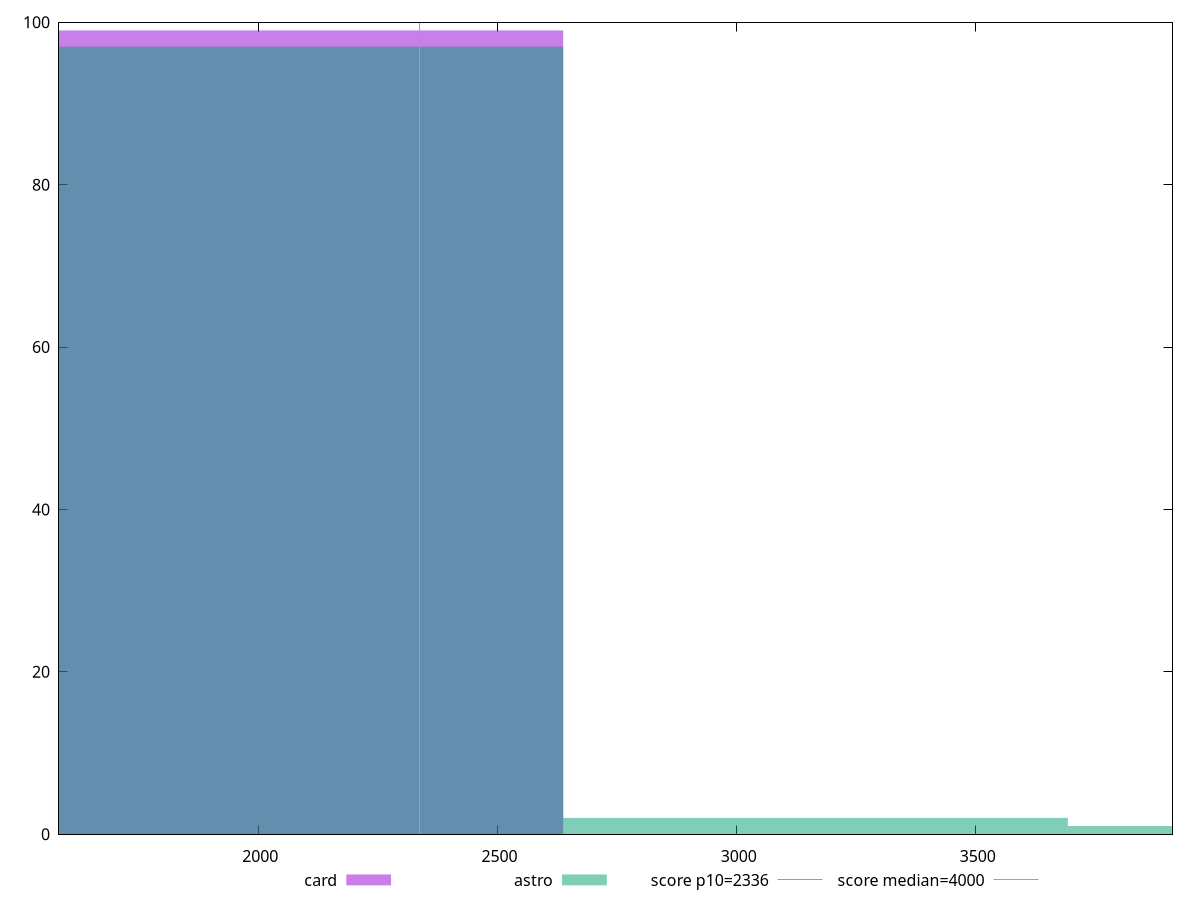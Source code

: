 reset

$card <<EOF
2109.9165987767738 99
EOF

$astro <<EOF
2109.9165987767738 97
3164.8748981651606 2
4219.8331975535475 1
EOF

set key outside below
set boxwidth 1054.9582993883869
set xrange [1583.1881999999998:3911.1934999999994]
set yrange [0:100]
set trange [0:100]
set style fill transparent solid 0.5 noborder

set parametric
set terminal svg size 640, 500 enhanced background rgb 'white'
set output "reports/report_00030_2021-02-24T20-42-31.540Z/first-contentful-paint/comparison/histogram/2_vs_3.svg"

plot $card title "card" with boxes, \
     $astro title "astro" with boxes, \
     2336,t title "score p10=2336", \
     4000,t title "score median=4000"

reset
